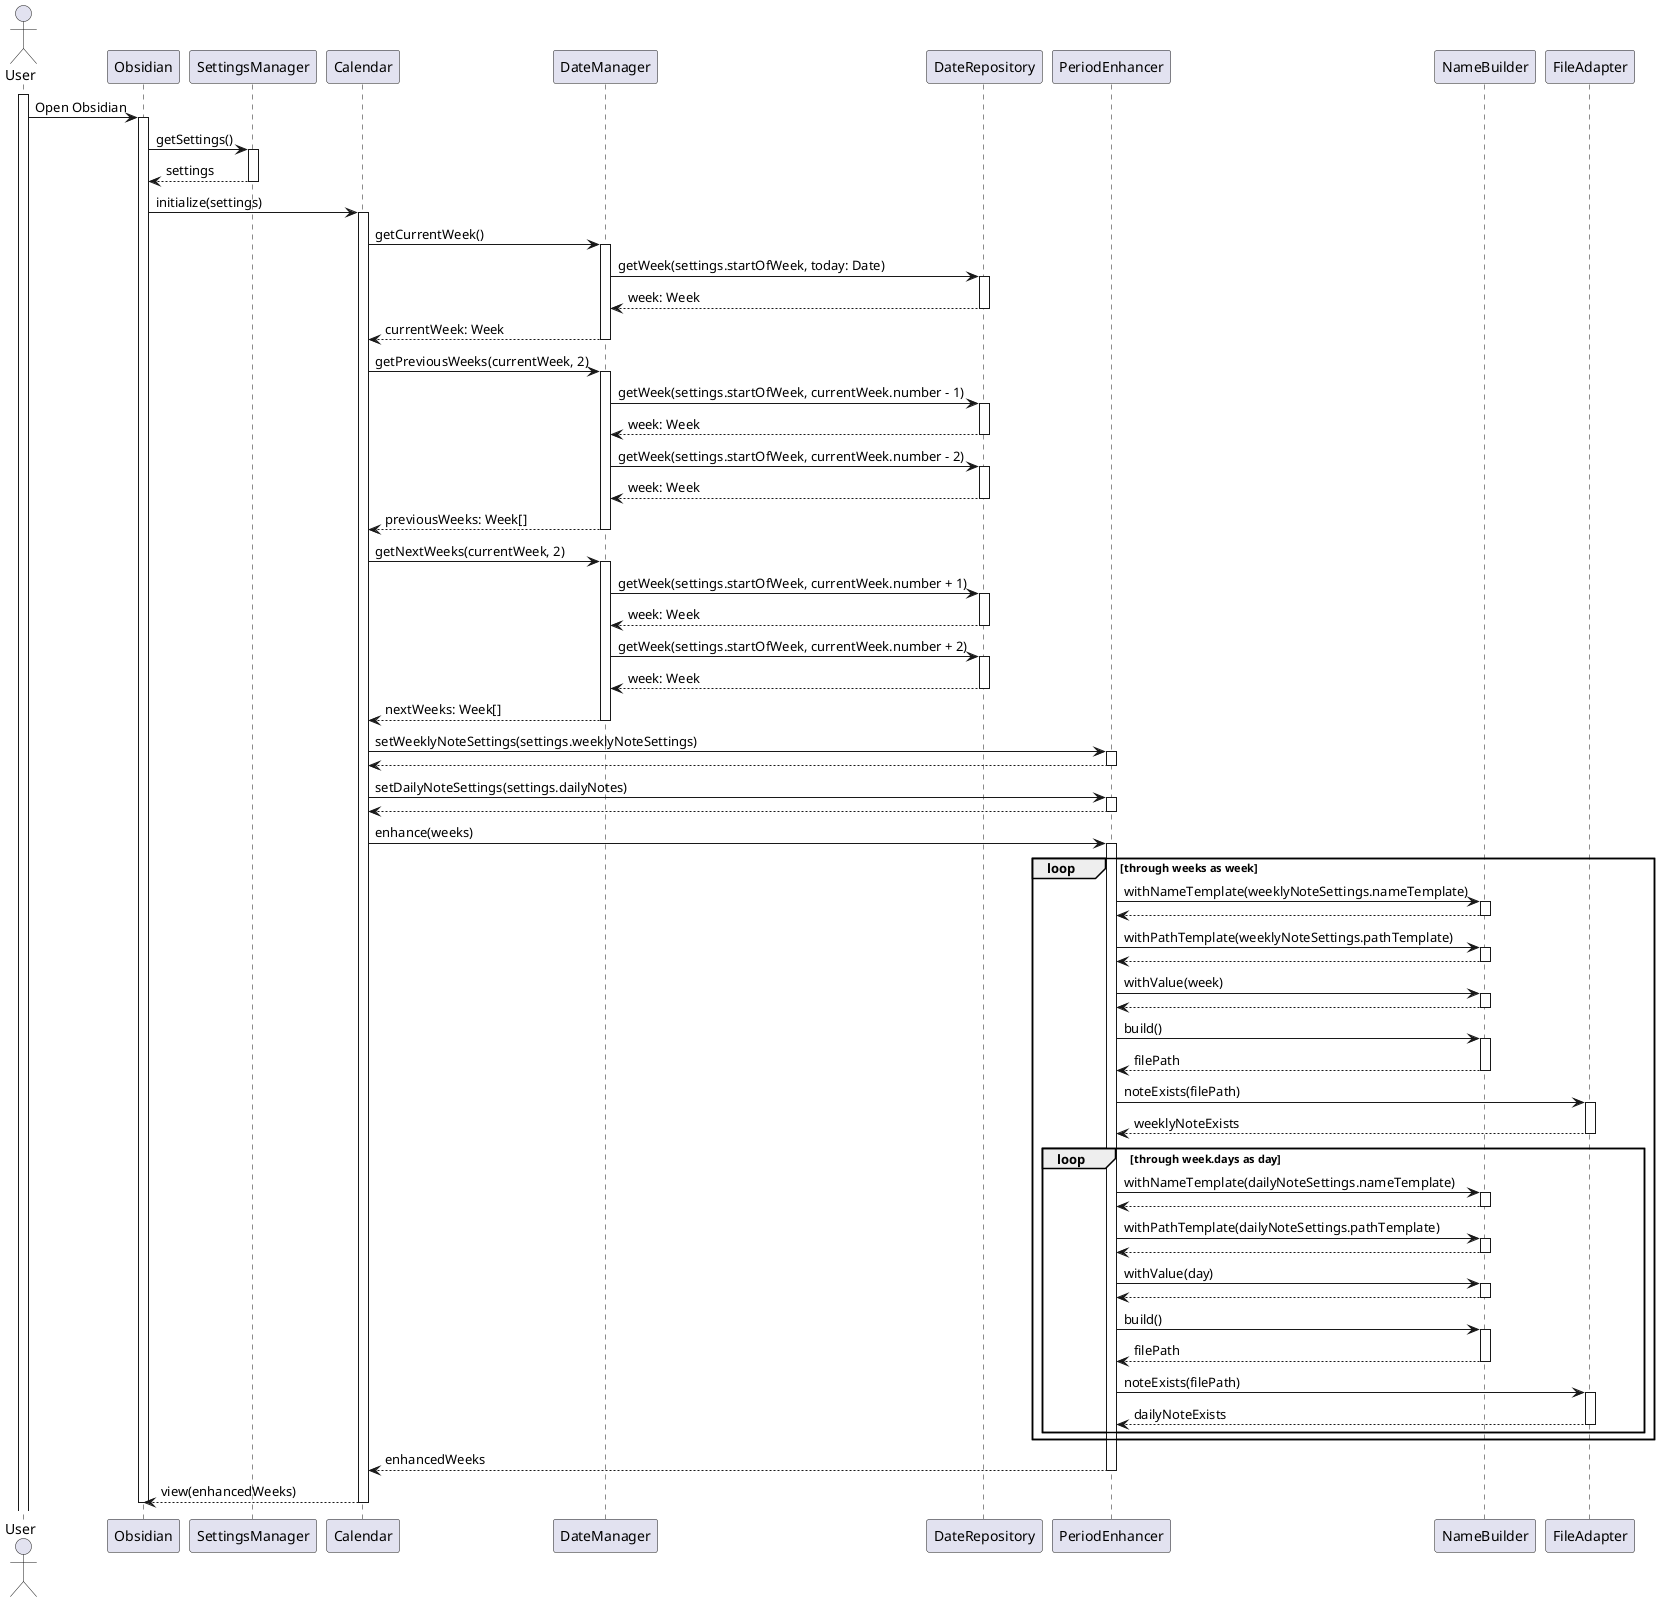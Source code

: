 @startuml
actor User

activate User
User -> Obsidian: Open Obsidian
activate Obsidian

    Obsidian -> SettingsManager: getSettings()
    activate SettingsManager
    return settings
    deactivate SettingsManager

    Obsidian -> Calendar : initialize(settings)
    activate Calendar
        Calendar -> DateManager : getCurrentWeek()
        activate DateManager
            DateManager -> DateRepository : getWeek(settings.startOfWeek, today: Date)
            activate DateRepository
            return week: Week
        return currentWeek: Week

        Calendar -> DateManager : getPreviousWeeks(currentWeek, 2)
        activate DateManager
            DateManager -> DateRepository : getWeek(settings.startOfWeek, currentWeek.number - 1)
            activate DateRepository
            return week: Week

            DateManager -> DateRepository : getWeek(settings.startOfWeek, currentWeek.number - 2)
            activate DateRepository
            return week: Week

        return previousWeeks: Week[]

        Calendar -> DateManager : getNextWeeks(currentWeek, 2)
        activate DateManager
            DateManager -> DateRepository : getWeek(settings.startOfWeek, currentWeek.number + 1)
            activate DateRepository
            return week: Week

            DateManager -> DateRepository : getWeek(settings.startOfWeek, currentWeek.number + 2)
            activate DateRepository
            return week: Week
        return nextWeeks: Week[]

        Calendar -> PeriodEnhancer: setWeeklyNoteSettings(settings.weeklyNoteSettings)
        activate PeriodEnhancer
        return

        Calendar -> PeriodEnhancer: setDailyNoteSettings(settings.dailyNotes)
        activate PeriodEnhancer
        return

        Calendar -> PeriodEnhancer: enhance(weeks)
        activate PeriodEnhancer
            loop through weeks as week
                PeriodEnhancer -> NameBuilder: withNameTemplate(weeklyNoteSettings.nameTemplate)
                activate NameBuilder
                return

                PeriodEnhancer -> NameBuilder: withPathTemplate(weeklyNoteSettings.pathTemplate)
                activate NameBuilder
                return

                PeriodEnhancer -> NameBuilder: withValue(week)
                activate NameBuilder
                return

                PeriodEnhancer -> NameBuilder: build()
                activate NameBuilder
                return filePath

                PeriodEnhancer -> FileAdapter: noteExists(filePath)
                activate FileAdapter
                return weeklyNoteExists

                loop through week.days as day
                    PeriodEnhancer -> NameBuilder: withNameTemplate(dailyNoteSettings.nameTemplate)
                    activate NameBuilder
                    return

                    PeriodEnhancer -> NameBuilder: withPathTemplate(dailyNoteSettings.pathTemplate)
                    activate NameBuilder
                    return

                    PeriodEnhancer -> NameBuilder: withValue(day)
                    activate NameBuilder
                    return

                    PeriodEnhancer -> NameBuilder: build()
                    activate NameBuilder
                    return filePath

                    PeriodEnhancer -> FileAdapter: noteExists(filePath)
                    activate FileAdapter
                    return dailyNoteExists
                end
            end
        return enhancedWeeks

    return view(enhancedWeeks)
deactivate Obsidian

@enduml